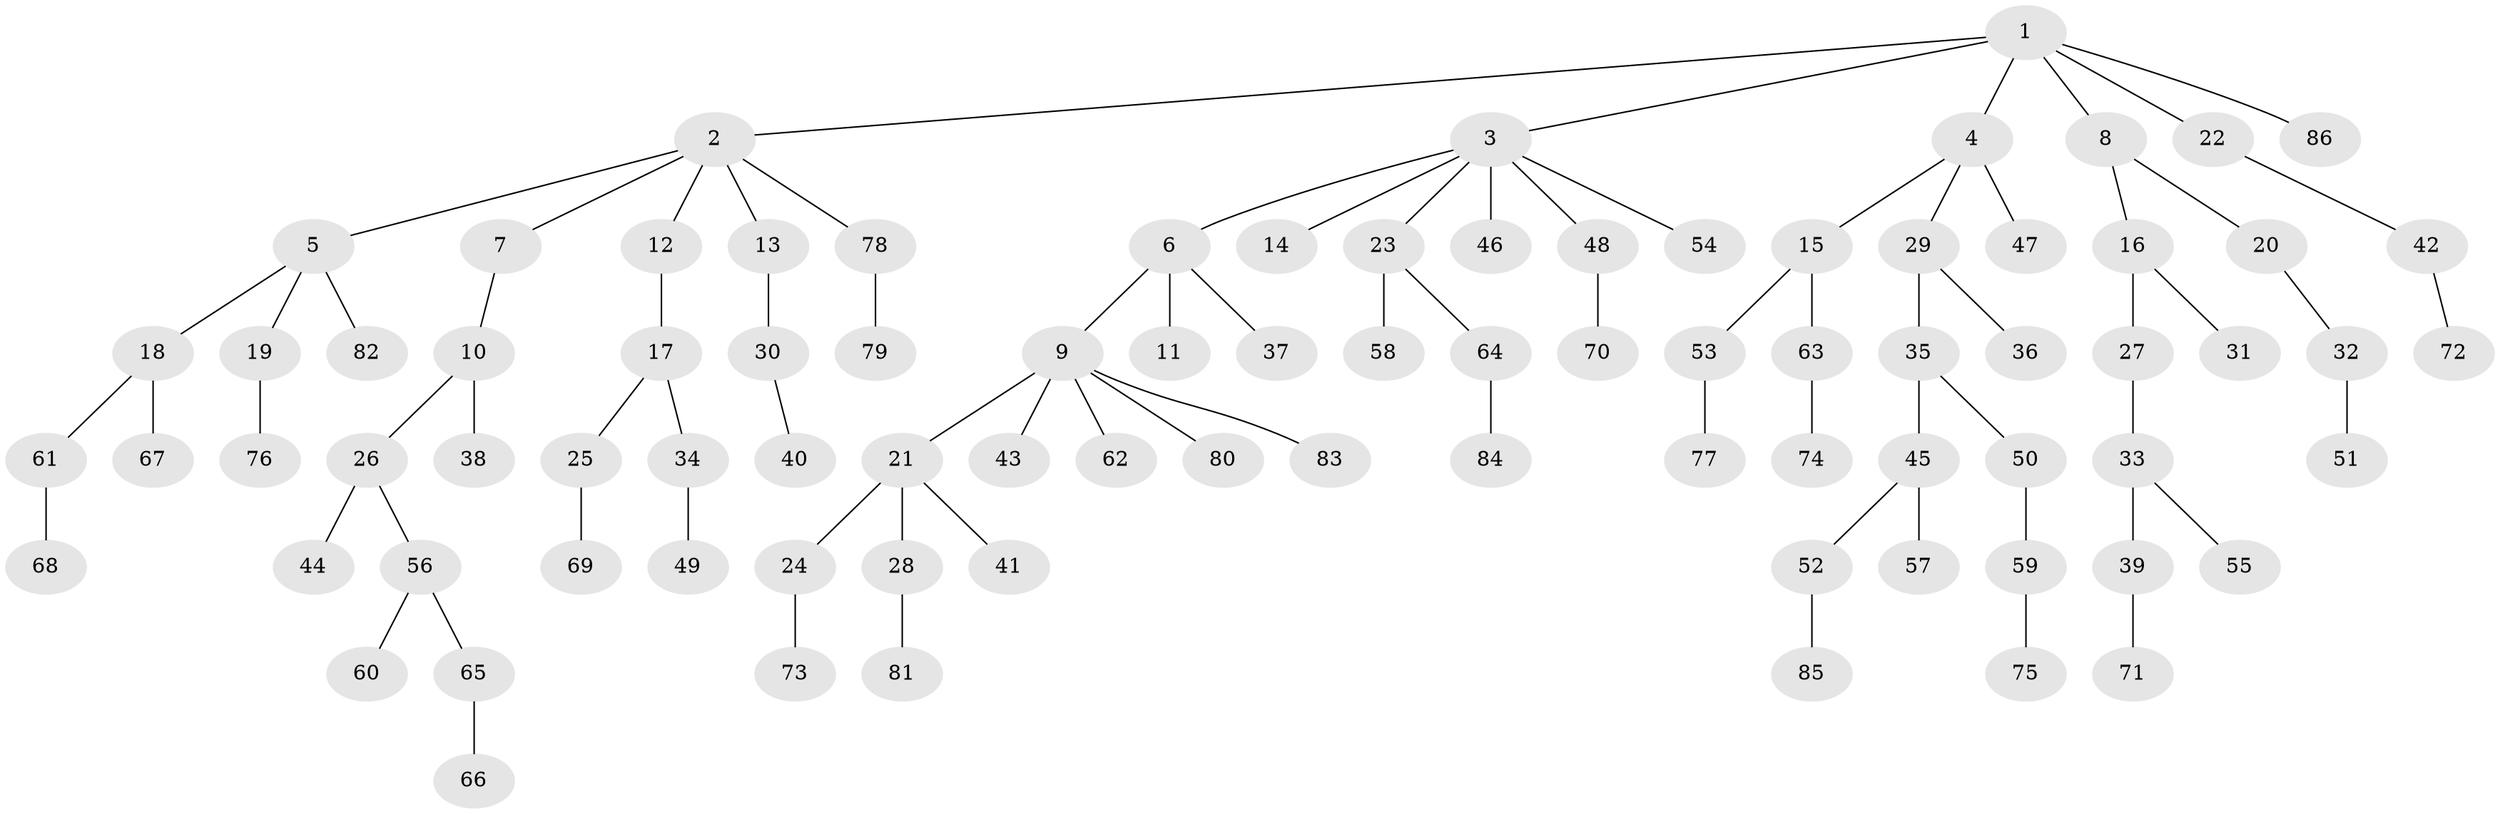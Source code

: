 // coarse degree distribution, {19: 0.03225806451612903, 1: 0.8387096774193549, 6: 0.03225806451612903, 3: 0.03225806451612903, 2: 0.03225806451612903, 4: 0.03225806451612903}
// Generated by graph-tools (version 1.1) at 2025/19/03/04/25 18:19:24]
// undirected, 86 vertices, 85 edges
graph export_dot {
graph [start="1"]
  node [color=gray90,style=filled];
  1;
  2;
  3;
  4;
  5;
  6;
  7;
  8;
  9;
  10;
  11;
  12;
  13;
  14;
  15;
  16;
  17;
  18;
  19;
  20;
  21;
  22;
  23;
  24;
  25;
  26;
  27;
  28;
  29;
  30;
  31;
  32;
  33;
  34;
  35;
  36;
  37;
  38;
  39;
  40;
  41;
  42;
  43;
  44;
  45;
  46;
  47;
  48;
  49;
  50;
  51;
  52;
  53;
  54;
  55;
  56;
  57;
  58;
  59;
  60;
  61;
  62;
  63;
  64;
  65;
  66;
  67;
  68;
  69;
  70;
  71;
  72;
  73;
  74;
  75;
  76;
  77;
  78;
  79;
  80;
  81;
  82;
  83;
  84;
  85;
  86;
  1 -- 2;
  1 -- 3;
  1 -- 4;
  1 -- 8;
  1 -- 22;
  1 -- 86;
  2 -- 5;
  2 -- 7;
  2 -- 12;
  2 -- 13;
  2 -- 78;
  3 -- 6;
  3 -- 14;
  3 -- 23;
  3 -- 46;
  3 -- 48;
  3 -- 54;
  4 -- 15;
  4 -- 29;
  4 -- 47;
  5 -- 18;
  5 -- 19;
  5 -- 82;
  6 -- 9;
  6 -- 11;
  6 -- 37;
  7 -- 10;
  8 -- 16;
  8 -- 20;
  9 -- 21;
  9 -- 43;
  9 -- 62;
  9 -- 80;
  9 -- 83;
  10 -- 26;
  10 -- 38;
  12 -- 17;
  13 -- 30;
  15 -- 53;
  15 -- 63;
  16 -- 27;
  16 -- 31;
  17 -- 25;
  17 -- 34;
  18 -- 61;
  18 -- 67;
  19 -- 76;
  20 -- 32;
  21 -- 24;
  21 -- 28;
  21 -- 41;
  22 -- 42;
  23 -- 58;
  23 -- 64;
  24 -- 73;
  25 -- 69;
  26 -- 44;
  26 -- 56;
  27 -- 33;
  28 -- 81;
  29 -- 35;
  29 -- 36;
  30 -- 40;
  32 -- 51;
  33 -- 39;
  33 -- 55;
  34 -- 49;
  35 -- 45;
  35 -- 50;
  39 -- 71;
  42 -- 72;
  45 -- 52;
  45 -- 57;
  48 -- 70;
  50 -- 59;
  52 -- 85;
  53 -- 77;
  56 -- 60;
  56 -- 65;
  59 -- 75;
  61 -- 68;
  63 -- 74;
  64 -- 84;
  65 -- 66;
  78 -- 79;
}

